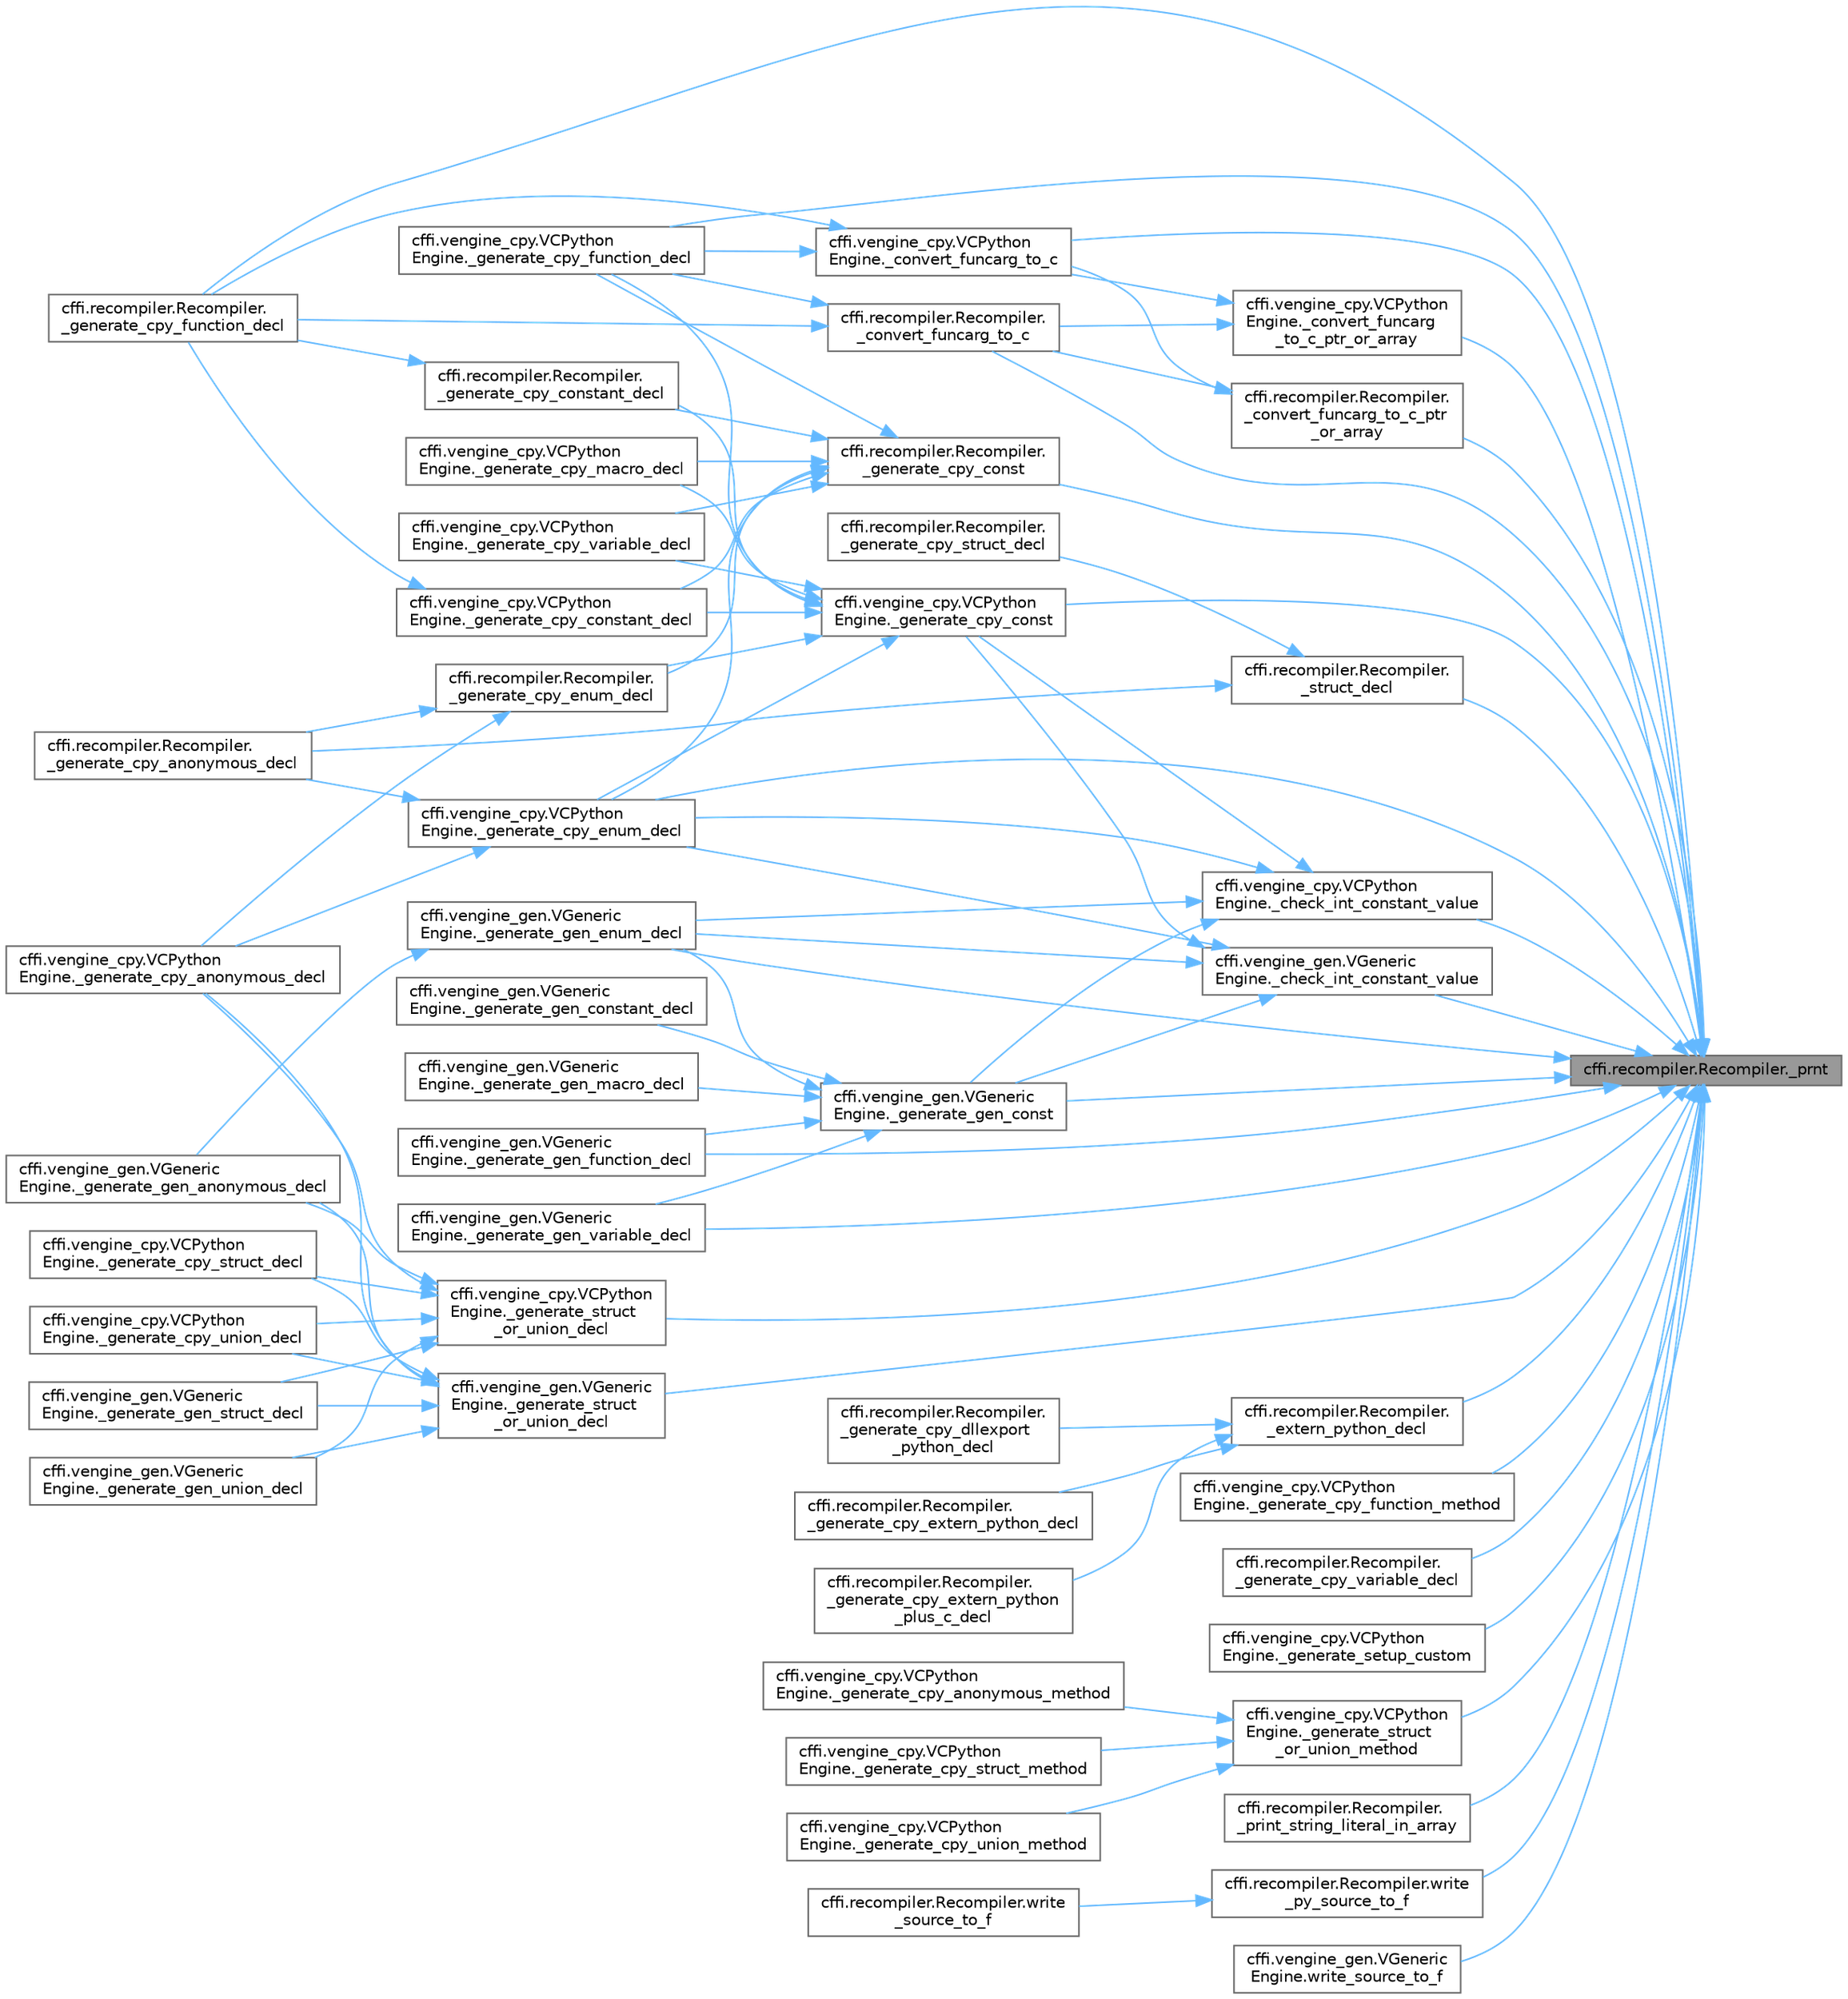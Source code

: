 digraph "cffi.recompiler.Recompiler._prnt"
{
 // LATEX_PDF_SIZE
  bgcolor="transparent";
  edge [fontname=Helvetica,fontsize=10,labelfontname=Helvetica,labelfontsize=10];
  node [fontname=Helvetica,fontsize=10,shape=box,height=0.2,width=0.4];
  rankdir="RL";
  Node1 [id="Node000001",label="cffi.recompiler.Recompiler._prnt",height=0.2,width=0.4,color="gray40", fillcolor="grey60", style="filled", fontcolor="black",tooltip=" "];
  Node1 -> Node2 [id="edge1_Node000001_Node000002",dir="back",color="steelblue1",style="solid",tooltip=" "];
  Node2 [id="Node000002",label="cffi.vengine_cpy.VCPython\lEngine._check_int_constant_value",height=0.2,width=0.4,color="grey40", fillcolor="white", style="filled",URL="$classcffi_1_1vengine__cpy_1_1_v_c_python_engine.html#abe739a793b6da11582b0f35837d5931b",tooltip=" "];
  Node2 -> Node3 [id="edge2_Node000002_Node000003",dir="back",color="steelblue1",style="solid",tooltip=" "];
  Node3 [id="Node000003",label="cffi.vengine_cpy.VCPython\lEngine._generate_cpy_const",height=0.2,width=0.4,color="grey40", fillcolor="white", style="filled",URL="$classcffi_1_1vengine__cpy_1_1_v_c_python_engine.html#ad497f4a3caab08cfc3c6e2f75ea35e20",tooltip=" "];
  Node3 -> Node4 [id="edge3_Node000003_Node000004",dir="back",color="steelblue1",style="solid",tooltip=" "];
  Node4 [id="Node000004",label="cffi.recompiler.Recompiler.\l_generate_cpy_constant_decl",height=0.2,width=0.4,color="grey40", fillcolor="white", style="filled",URL="$classcffi_1_1recompiler_1_1_recompiler.html#a40ea7ab06c18ad51973815d6d31b612b",tooltip=" "];
  Node4 -> Node5 [id="edge4_Node000004_Node000005",dir="back",color="steelblue1",style="solid",tooltip=" "];
  Node5 [id="Node000005",label="cffi.recompiler.Recompiler.\l_generate_cpy_function_decl",height=0.2,width=0.4,color="grey40", fillcolor="white", style="filled",URL="$classcffi_1_1recompiler_1_1_recompiler.html#a4cca4bf382ed85f6d448484fad7f0570",tooltip=" "];
  Node3 -> Node6 [id="edge5_Node000003_Node000006",dir="back",color="steelblue1",style="solid",tooltip=" "];
  Node6 [id="Node000006",label="cffi.vengine_cpy.VCPython\lEngine._generate_cpy_constant_decl",height=0.2,width=0.4,color="grey40", fillcolor="white", style="filled",URL="$classcffi_1_1vengine__cpy_1_1_v_c_python_engine.html#ac15e9621e03e73142083ebcab3767ac1",tooltip=" "];
  Node6 -> Node5 [id="edge6_Node000006_Node000005",dir="back",color="steelblue1",style="solid",tooltip=" "];
  Node3 -> Node7 [id="edge7_Node000003_Node000007",dir="back",color="steelblue1",style="solid",tooltip=" "];
  Node7 [id="Node000007",label="cffi.recompiler.Recompiler.\l_generate_cpy_enum_decl",height=0.2,width=0.4,color="grey40", fillcolor="white", style="filled",URL="$classcffi_1_1recompiler_1_1_recompiler.html#a22636f7469797360fa642f0284a92773",tooltip=" "];
  Node7 -> Node8 [id="edge8_Node000007_Node000008",dir="back",color="steelblue1",style="solid",tooltip=" "];
  Node8 [id="Node000008",label="cffi.recompiler.Recompiler.\l_generate_cpy_anonymous_decl",height=0.2,width=0.4,color="grey40", fillcolor="white", style="filled",URL="$classcffi_1_1recompiler_1_1_recompiler.html#a43bbfe3ccfca3aab431bd6c2e4a700b5",tooltip=" "];
  Node7 -> Node9 [id="edge9_Node000007_Node000009",dir="back",color="steelblue1",style="solid",tooltip=" "];
  Node9 [id="Node000009",label="cffi.vengine_cpy.VCPython\lEngine._generate_cpy_anonymous_decl",height=0.2,width=0.4,color="grey40", fillcolor="white", style="filled",URL="$classcffi_1_1vengine__cpy_1_1_v_c_python_engine.html#ac5ec7a558a8af73acab99bbefc67bea7",tooltip=" "];
  Node3 -> Node10 [id="edge10_Node000003_Node000010",dir="back",color="steelblue1",style="solid",tooltip=" "];
  Node10 [id="Node000010",label="cffi.vengine_cpy.VCPython\lEngine._generate_cpy_enum_decl",height=0.2,width=0.4,color="grey40", fillcolor="white", style="filled",URL="$classcffi_1_1vengine__cpy_1_1_v_c_python_engine.html#a717919444279e27f9d42f3bb7f566777",tooltip=" "];
  Node10 -> Node8 [id="edge11_Node000010_Node000008",dir="back",color="steelblue1",style="solid",tooltip=" "];
  Node10 -> Node9 [id="edge12_Node000010_Node000009",dir="back",color="steelblue1",style="solid",tooltip=" "];
  Node3 -> Node11 [id="edge13_Node000003_Node000011",dir="back",color="steelblue1",style="solid",tooltip=" "];
  Node11 [id="Node000011",label="cffi.vengine_cpy.VCPython\lEngine._generate_cpy_function_decl",height=0.2,width=0.4,color="grey40", fillcolor="white", style="filled",URL="$classcffi_1_1vengine__cpy_1_1_v_c_python_engine.html#ac9f4a64797eeeb51bfc625dad98c2884",tooltip=" "];
  Node3 -> Node12 [id="edge14_Node000003_Node000012",dir="back",color="steelblue1",style="solid",tooltip=" "];
  Node12 [id="Node000012",label="cffi.vengine_cpy.VCPython\lEngine._generate_cpy_macro_decl",height=0.2,width=0.4,color="grey40", fillcolor="white", style="filled",URL="$classcffi_1_1vengine__cpy_1_1_v_c_python_engine.html#abc011dd7d897204316b04d0a012d313e",tooltip=" "];
  Node3 -> Node13 [id="edge15_Node000003_Node000013",dir="back",color="steelblue1",style="solid",tooltip=" "];
  Node13 [id="Node000013",label="cffi.vengine_cpy.VCPython\lEngine._generate_cpy_variable_decl",height=0.2,width=0.4,color="grey40", fillcolor="white", style="filled",URL="$classcffi_1_1vengine__cpy_1_1_v_c_python_engine.html#a3e75b07086de94ea44ddc28b3aea0d33",tooltip=" "];
  Node2 -> Node10 [id="edge16_Node000002_Node000010",dir="back",color="steelblue1",style="solid",tooltip=" "];
  Node2 -> Node14 [id="edge17_Node000002_Node000014",dir="back",color="steelblue1",style="solid",tooltip=" "];
  Node14 [id="Node000014",label="cffi.vengine_gen.VGeneric\lEngine._generate_gen_const",height=0.2,width=0.4,color="grey40", fillcolor="white", style="filled",URL="$classcffi_1_1vengine__gen_1_1_v_generic_engine.html#aed1489e05a791b88e1f4cdf46eb7567a",tooltip=" "];
  Node14 -> Node15 [id="edge18_Node000014_Node000015",dir="back",color="steelblue1",style="solid",tooltip=" "];
  Node15 [id="Node000015",label="cffi.vengine_gen.VGeneric\lEngine._generate_gen_constant_decl",height=0.2,width=0.4,color="grey40", fillcolor="white", style="filled",URL="$classcffi_1_1vengine__gen_1_1_v_generic_engine.html#a4c3a1732945974030e6fb6a7f589de90",tooltip=" "];
  Node14 -> Node16 [id="edge19_Node000014_Node000016",dir="back",color="steelblue1",style="solid",tooltip=" "];
  Node16 [id="Node000016",label="cffi.vengine_gen.VGeneric\lEngine._generate_gen_enum_decl",height=0.2,width=0.4,color="grey40", fillcolor="white", style="filled",URL="$classcffi_1_1vengine__gen_1_1_v_generic_engine.html#a1641728f5a5eeab060ffa4d24e03da7a",tooltip=" "];
  Node16 -> Node17 [id="edge20_Node000016_Node000017",dir="back",color="steelblue1",style="solid",tooltip=" "];
  Node17 [id="Node000017",label="cffi.vengine_gen.VGeneric\lEngine._generate_gen_anonymous_decl",height=0.2,width=0.4,color="grey40", fillcolor="white", style="filled",URL="$classcffi_1_1vengine__gen_1_1_v_generic_engine.html#ac14be3ad16fc9851d70a30f9af770b85",tooltip=" "];
  Node14 -> Node18 [id="edge21_Node000014_Node000018",dir="back",color="steelblue1",style="solid",tooltip=" "];
  Node18 [id="Node000018",label="cffi.vengine_gen.VGeneric\lEngine._generate_gen_function_decl",height=0.2,width=0.4,color="grey40", fillcolor="white", style="filled",URL="$classcffi_1_1vengine__gen_1_1_v_generic_engine.html#a24185ea6f392575fdb40560fba9e43b9",tooltip=" "];
  Node14 -> Node19 [id="edge22_Node000014_Node000019",dir="back",color="steelblue1",style="solid",tooltip=" "];
  Node19 [id="Node000019",label="cffi.vengine_gen.VGeneric\lEngine._generate_gen_macro_decl",height=0.2,width=0.4,color="grey40", fillcolor="white", style="filled",URL="$classcffi_1_1vengine__gen_1_1_v_generic_engine.html#ab51b2e4b8650a0386df1e661216fdc71",tooltip=" "];
  Node14 -> Node20 [id="edge23_Node000014_Node000020",dir="back",color="steelblue1",style="solid",tooltip=" "];
  Node20 [id="Node000020",label="cffi.vengine_gen.VGeneric\lEngine._generate_gen_variable_decl",height=0.2,width=0.4,color="grey40", fillcolor="white", style="filled",URL="$classcffi_1_1vengine__gen_1_1_v_generic_engine.html#a0d7f8959a1cdb26c44d8db959721c2a8",tooltip=" "];
  Node2 -> Node16 [id="edge24_Node000002_Node000016",dir="back",color="steelblue1",style="solid",tooltip=" "];
  Node1 -> Node21 [id="edge25_Node000001_Node000021",dir="back",color="steelblue1",style="solid",tooltip=" "];
  Node21 [id="Node000021",label="cffi.vengine_gen.VGeneric\lEngine._check_int_constant_value",height=0.2,width=0.4,color="grey40", fillcolor="white", style="filled",URL="$classcffi_1_1vengine__gen_1_1_v_generic_engine.html#aa602fae6282a1b3ee67b87e029c79db7",tooltip=" "];
  Node21 -> Node3 [id="edge26_Node000021_Node000003",dir="back",color="steelblue1",style="solid",tooltip=" "];
  Node21 -> Node10 [id="edge27_Node000021_Node000010",dir="back",color="steelblue1",style="solid",tooltip=" "];
  Node21 -> Node14 [id="edge28_Node000021_Node000014",dir="back",color="steelblue1",style="solid",tooltip=" "];
  Node21 -> Node16 [id="edge29_Node000021_Node000016",dir="back",color="steelblue1",style="solid",tooltip=" "];
  Node1 -> Node22 [id="edge30_Node000001_Node000022",dir="back",color="steelblue1",style="solid",tooltip=" "];
  Node22 [id="Node000022",label="cffi.recompiler.Recompiler.\l_convert_funcarg_to_c",height=0.2,width=0.4,color="grey40", fillcolor="white", style="filled",URL="$classcffi_1_1recompiler_1_1_recompiler.html#af1e4724831edf45f304a17f2a8b3c745",tooltip=" "];
  Node22 -> Node5 [id="edge31_Node000022_Node000005",dir="back",color="steelblue1",style="solid",tooltip=" "];
  Node22 -> Node11 [id="edge32_Node000022_Node000011",dir="back",color="steelblue1",style="solid",tooltip=" "];
  Node1 -> Node23 [id="edge33_Node000001_Node000023",dir="back",color="steelblue1",style="solid",tooltip=" "];
  Node23 [id="Node000023",label="cffi.vengine_cpy.VCPython\lEngine._convert_funcarg_to_c",height=0.2,width=0.4,color="grey40", fillcolor="white", style="filled",URL="$classcffi_1_1vengine__cpy_1_1_v_c_python_engine.html#a1e91975986ad7265f049ed2e3e3076bc",tooltip=" "];
  Node23 -> Node5 [id="edge34_Node000023_Node000005",dir="back",color="steelblue1",style="solid",tooltip=" "];
  Node23 -> Node11 [id="edge35_Node000023_Node000011",dir="back",color="steelblue1",style="solid",tooltip=" "];
  Node1 -> Node24 [id="edge36_Node000001_Node000024",dir="back",color="steelblue1",style="solid",tooltip=" "];
  Node24 [id="Node000024",label="cffi.recompiler.Recompiler.\l_convert_funcarg_to_c_ptr\l_or_array",height=0.2,width=0.4,color="grey40", fillcolor="white", style="filled",URL="$classcffi_1_1recompiler_1_1_recompiler.html#a3ca515876b6f3928f7703e4d08fc0b64",tooltip=" "];
  Node24 -> Node22 [id="edge37_Node000024_Node000022",dir="back",color="steelblue1",style="solid",tooltip=" "];
  Node24 -> Node23 [id="edge38_Node000024_Node000023",dir="back",color="steelblue1",style="solid",tooltip=" "];
  Node1 -> Node25 [id="edge39_Node000001_Node000025",dir="back",color="steelblue1",style="solid",tooltip=" "];
  Node25 [id="Node000025",label="cffi.vengine_cpy.VCPython\lEngine._convert_funcarg\l_to_c_ptr_or_array",height=0.2,width=0.4,color="grey40", fillcolor="white", style="filled",URL="$classcffi_1_1vengine__cpy_1_1_v_c_python_engine.html#ab15975e87078f060cc695ca5349defe4",tooltip=" "];
  Node25 -> Node22 [id="edge40_Node000025_Node000022",dir="back",color="steelblue1",style="solid",tooltip=" "];
  Node25 -> Node23 [id="edge41_Node000025_Node000023",dir="back",color="steelblue1",style="solid",tooltip=" "];
  Node1 -> Node26 [id="edge42_Node000001_Node000026",dir="back",color="steelblue1",style="solid",tooltip=" "];
  Node26 [id="Node000026",label="cffi.recompiler.Recompiler.\l_extern_python_decl",height=0.2,width=0.4,color="grey40", fillcolor="white", style="filled",URL="$classcffi_1_1recompiler_1_1_recompiler.html#a78b86ae1f15bf1f7d0b8346b1920e3d4",tooltip=" "];
  Node26 -> Node27 [id="edge43_Node000026_Node000027",dir="back",color="steelblue1",style="solid",tooltip=" "];
  Node27 [id="Node000027",label="cffi.recompiler.Recompiler.\l_generate_cpy_dllexport\l_python_decl",height=0.2,width=0.4,color="grey40", fillcolor="white", style="filled",URL="$classcffi_1_1recompiler_1_1_recompiler.html#aa01b45831ab1f8264a48a07d6476050e",tooltip=" "];
  Node26 -> Node28 [id="edge44_Node000026_Node000028",dir="back",color="steelblue1",style="solid",tooltip=" "];
  Node28 [id="Node000028",label="cffi.recompiler.Recompiler.\l_generate_cpy_extern_python_decl",height=0.2,width=0.4,color="grey40", fillcolor="white", style="filled",URL="$classcffi_1_1recompiler_1_1_recompiler.html#a805a7482cca82fe2b97a4434c26d8fb7",tooltip=" "];
  Node26 -> Node29 [id="edge45_Node000026_Node000029",dir="back",color="steelblue1",style="solid",tooltip=" "];
  Node29 [id="Node000029",label="cffi.recompiler.Recompiler.\l_generate_cpy_extern_python\l_plus_c_decl",height=0.2,width=0.4,color="grey40", fillcolor="white", style="filled",URL="$classcffi_1_1recompiler_1_1_recompiler.html#abf69d2835f119c28f5c2f135f087834b",tooltip=" "];
  Node1 -> Node30 [id="edge46_Node000001_Node000030",dir="back",color="steelblue1",style="solid",tooltip=" "];
  Node30 [id="Node000030",label="cffi.recompiler.Recompiler.\l_generate_cpy_const",height=0.2,width=0.4,color="grey40", fillcolor="white", style="filled",URL="$classcffi_1_1recompiler_1_1_recompiler.html#ac5918c6e9d10e056611e05ac34e26cba",tooltip=" "];
  Node30 -> Node4 [id="edge47_Node000030_Node000004",dir="back",color="steelblue1",style="solid",tooltip=" "];
  Node30 -> Node6 [id="edge48_Node000030_Node000006",dir="back",color="steelblue1",style="solid",tooltip=" "];
  Node30 -> Node7 [id="edge49_Node000030_Node000007",dir="back",color="steelblue1",style="solid",tooltip=" "];
  Node30 -> Node10 [id="edge50_Node000030_Node000010",dir="back",color="steelblue1",style="solid",tooltip=" "];
  Node30 -> Node11 [id="edge51_Node000030_Node000011",dir="back",color="steelblue1",style="solid",tooltip=" "];
  Node30 -> Node12 [id="edge52_Node000030_Node000012",dir="back",color="steelblue1",style="solid",tooltip=" "];
  Node30 -> Node13 [id="edge53_Node000030_Node000013",dir="back",color="steelblue1",style="solid",tooltip=" "];
  Node1 -> Node3 [id="edge54_Node000001_Node000003",dir="back",color="steelblue1",style="solid",tooltip=" "];
  Node1 -> Node10 [id="edge55_Node000001_Node000010",dir="back",color="steelblue1",style="solid",tooltip=" "];
  Node1 -> Node5 [id="edge56_Node000001_Node000005",dir="back",color="steelblue1",style="solid",tooltip=" "];
  Node1 -> Node11 [id="edge57_Node000001_Node000011",dir="back",color="steelblue1",style="solid",tooltip=" "];
  Node1 -> Node31 [id="edge58_Node000001_Node000031",dir="back",color="steelblue1",style="solid",tooltip=" "];
  Node31 [id="Node000031",label="cffi.vengine_cpy.VCPython\lEngine._generate_cpy_function_method",height=0.2,width=0.4,color="grey40", fillcolor="white", style="filled",URL="$classcffi_1_1vengine__cpy_1_1_v_c_python_engine.html#a7b97c9d53cb1172d17d061db1f6c299e",tooltip=" "];
  Node1 -> Node32 [id="edge59_Node000001_Node000032",dir="back",color="steelblue1",style="solid",tooltip=" "];
  Node32 [id="Node000032",label="cffi.recompiler.Recompiler.\l_generate_cpy_variable_decl",height=0.2,width=0.4,color="grey40", fillcolor="white", style="filled",URL="$classcffi_1_1recompiler_1_1_recompiler.html#ac4621975d74bccbcc55ab6a5b8b61c61",tooltip=" "];
  Node1 -> Node14 [id="edge60_Node000001_Node000014",dir="back",color="steelblue1",style="solid",tooltip=" "];
  Node1 -> Node16 [id="edge61_Node000001_Node000016",dir="back",color="steelblue1",style="solid",tooltip=" "];
  Node1 -> Node18 [id="edge62_Node000001_Node000018",dir="back",color="steelblue1",style="solid",tooltip=" "];
  Node1 -> Node20 [id="edge63_Node000001_Node000020",dir="back",color="steelblue1",style="solid",tooltip=" "];
  Node1 -> Node33 [id="edge64_Node000001_Node000033",dir="back",color="steelblue1",style="solid",tooltip=" "];
  Node33 [id="Node000033",label="cffi.vengine_cpy.VCPython\lEngine._generate_setup_custom",height=0.2,width=0.4,color="grey40", fillcolor="white", style="filled",URL="$classcffi_1_1vengine__cpy_1_1_v_c_python_engine.html#ac446462e38088a7b329e4558fd4d2473",tooltip=" "];
  Node1 -> Node34 [id="edge65_Node000001_Node000034",dir="back",color="steelblue1",style="solid",tooltip=" "];
  Node34 [id="Node000034",label="cffi.vengine_cpy.VCPython\lEngine._generate_struct\l_or_union_decl",height=0.2,width=0.4,color="grey40", fillcolor="white", style="filled",URL="$classcffi_1_1vengine__cpy_1_1_v_c_python_engine.html#a08fee024c65705da9500b7178ef2c3ad",tooltip=" "];
  Node34 -> Node9 [id="edge66_Node000034_Node000009",dir="back",color="steelblue1",style="solid",tooltip=" "];
  Node34 -> Node35 [id="edge67_Node000034_Node000035",dir="back",color="steelblue1",style="solid",tooltip=" "];
  Node35 [id="Node000035",label="cffi.vengine_cpy.VCPython\lEngine._generate_cpy_struct_decl",height=0.2,width=0.4,color="grey40", fillcolor="white", style="filled",URL="$classcffi_1_1vengine__cpy_1_1_v_c_python_engine.html#ab644c96a2fe3aea350a00200fd87d37b",tooltip=" "];
  Node34 -> Node36 [id="edge68_Node000034_Node000036",dir="back",color="steelblue1",style="solid",tooltip=" "];
  Node36 [id="Node000036",label="cffi.vengine_cpy.VCPython\lEngine._generate_cpy_union_decl",height=0.2,width=0.4,color="grey40", fillcolor="white", style="filled",URL="$classcffi_1_1vengine__cpy_1_1_v_c_python_engine.html#a57b85824e8d6b7c25074707aee773753",tooltip=" "];
  Node34 -> Node17 [id="edge69_Node000034_Node000017",dir="back",color="steelblue1",style="solid",tooltip=" "];
  Node34 -> Node37 [id="edge70_Node000034_Node000037",dir="back",color="steelblue1",style="solid",tooltip=" "];
  Node37 [id="Node000037",label="cffi.vengine_gen.VGeneric\lEngine._generate_gen_struct_decl",height=0.2,width=0.4,color="grey40", fillcolor="white", style="filled",URL="$classcffi_1_1vengine__gen_1_1_v_generic_engine.html#ad2088623863e96448643fec1d78727b6",tooltip=" "];
  Node34 -> Node38 [id="edge71_Node000034_Node000038",dir="back",color="steelblue1",style="solid",tooltip=" "];
  Node38 [id="Node000038",label="cffi.vengine_gen.VGeneric\lEngine._generate_gen_union_decl",height=0.2,width=0.4,color="grey40", fillcolor="white", style="filled",URL="$classcffi_1_1vengine__gen_1_1_v_generic_engine.html#a9ef06560905455dd951b7c8d2fb6361f",tooltip=" "];
  Node1 -> Node39 [id="edge72_Node000001_Node000039",dir="back",color="steelblue1",style="solid",tooltip=" "];
  Node39 [id="Node000039",label="cffi.vengine_gen.VGeneric\lEngine._generate_struct\l_or_union_decl",height=0.2,width=0.4,color="grey40", fillcolor="white", style="filled",URL="$classcffi_1_1vengine__gen_1_1_v_generic_engine.html#a6dc436f52099f3de0e64f006e10385f0",tooltip=" "];
  Node39 -> Node9 [id="edge73_Node000039_Node000009",dir="back",color="steelblue1",style="solid",tooltip=" "];
  Node39 -> Node35 [id="edge74_Node000039_Node000035",dir="back",color="steelblue1",style="solid",tooltip=" "];
  Node39 -> Node36 [id="edge75_Node000039_Node000036",dir="back",color="steelblue1",style="solid",tooltip=" "];
  Node39 -> Node17 [id="edge76_Node000039_Node000017",dir="back",color="steelblue1",style="solid",tooltip=" "];
  Node39 -> Node37 [id="edge77_Node000039_Node000037",dir="back",color="steelblue1",style="solid",tooltip=" "];
  Node39 -> Node38 [id="edge78_Node000039_Node000038",dir="back",color="steelblue1",style="solid",tooltip=" "];
  Node1 -> Node40 [id="edge79_Node000001_Node000040",dir="back",color="steelblue1",style="solid",tooltip=" "];
  Node40 [id="Node000040",label="cffi.vengine_cpy.VCPython\lEngine._generate_struct\l_or_union_method",height=0.2,width=0.4,color="grey40", fillcolor="white", style="filled",URL="$classcffi_1_1vengine__cpy_1_1_v_c_python_engine.html#aa85e98490c51f662a9bd8f0f6a4be561",tooltip=" "];
  Node40 -> Node41 [id="edge80_Node000040_Node000041",dir="back",color="steelblue1",style="solid",tooltip=" "];
  Node41 [id="Node000041",label="cffi.vengine_cpy.VCPython\lEngine._generate_cpy_anonymous_method",height=0.2,width=0.4,color="grey40", fillcolor="white", style="filled",URL="$classcffi_1_1vengine__cpy_1_1_v_c_python_engine.html#a6e6483d8235e10ff6387e74e801f5ef9",tooltip=" "];
  Node40 -> Node42 [id="edge81_Node000040_Node000042",dir="back",color="steelblue1",style="solid",tooltip=" "];
  Node42 [id="Node000042",label="cffi.vengine_cpy.VCPython\lEngine._generate_cpy_struct_method",height=0.2,width=0.4,color="grey40", fillcolor="white", style="filled",URL="$classcffi_1_1vengine__cpy_1_1_v_c_python_engine.html#a7c2982086b6fef217a823e6113ab571a",tooltip=" "];
  Node40 -> Node43 [id="edge82_Node000040_Node000043",dir="back",color="steelblue1",style="solid",tooltip=" "];
  Node43 [id="Node000043",label="cffi.vengine_cpy.VCPython\lEngine._generate_cpy_union_method",height=0.2,width=0.4,color="grey40", fillcolor="white", style="filled",URL="$classcffi_1_1vengine__cpy_1_1_v_c_python_engine.html#a19a8100e3ef3ba0f28d7f71b510c35ff",tooltip=" "];
  Node1 -> Node44 [id="edge83_Node000001_Node000044",dir="back",color="steelblue1",style="solid",tooltip=" "];
  Node44 [id="Node000044",label="cffi.recompiler.Recompiler.\l_print_string_literal_in_array",height=0.2,width=0.4,color="grey40", fillcolor="white", style="filled",URL="$classcffi_1_1recompiler_1_1_recompiler.html#a92dad19cad9146741b9c6e9d0baeaf26",tooltip=" "];
  Node1 -> Node45 [id="edge84_Node000001_Node000045",dir="back",color="steelblue1",style="solid",tooltip=" "];
  Node45 [id="Node000045",label="cffi.recompiler.Recompiler.\l_struct_decl",height=0.2,width=0.4,color="grey40", fillcolor="white", style="filled",URL="$classcffi_1_1recompiler_1_1_recompiler.html#ad0ea113c12db39b931ca1f481d09eb89",tooltip=" "];
  Node45 -> Node8 [id="edge85_Node000045_Node000008",dir="back",color="steelblue1",style="solid",tooltip=" "];
  Node45 -> Node46 [id="edge86_Node000045_Node000046",dir="back",color="steelblue1",style="solid",tooltip=" "];
  Node46 [id="Node000046",label="cffi.recompiler.Recompiler.\l_generate_cpy_struct_decl",height=0.2,width=0.4,color="grey40", fillcolor="white", style="filled",URL="$classcffi_1_1recompiler_1_1_recompiler.html#ac57b91e11c40c2e9687b4e5d5c1c9ec0",tooltip=" "];
  Node1 -> Node47 [id="edge87_Node000001_Node000047",dir="back",color="steelblue1",style="solid",tooltip=" "];
  Node47 [id="Node000047",label="cffi.recompiler.Recompiler.write\l_py_source_to_f",height=0.2,width=0.4,color="grey40", fillcolor="white", style="filled",URL="$classcffi_1_1recompiler_1_1_recompiler.html#a3c2197e848fd8ebea6436b577b6d54e1",tooltip=" "];
  Node47 -> Node48 [id="edge88_Node000047_Node000048",dir="back",color="steelblue1",style="solid",tooltip=" "];
  Node48 [id="Node000048",label="cffi.recompiler.Recompiler.write\l_source_to_f",height=0.2,width=0.4,color="grey40", fillcolor="white", style="filled",URL="$classcffi_1_1recompiler_1_1_recompiler.html#a313e0ac285fb72589a9ab2ed9e534769",tooltip=" "];
  Node1 -> Node49 [id="edge89_Node000001_Node000049",dir="back",color="steelblue1",style="solid",tooltip=" "];
  Node49 [id="Node000049",label="cffi.vengine_gen.VGeneric\lEngine.write_source_to_f",height=0.2,width=0.4,color="grey40", fillcolor="white", style="filled",URL="$classcffi_1_1vengine__gen_1_1_v_generic_engine.html#ae52fd26c009fe7ed3e0e85fce92286c9",tooltip=" "];
}
